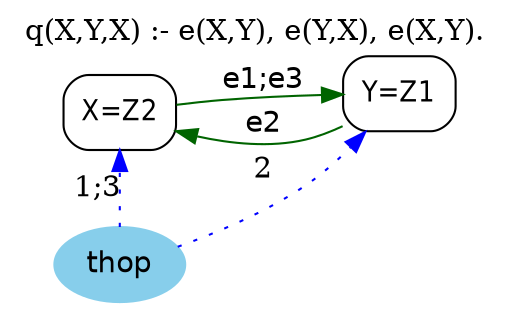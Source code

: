 strict digraph G {
	graph [bb="0,0,221,141",
		label="q(X,Y,X) :- e(X,Y), e(Y,X), e(X,Y).",
		labelloc=t,
		lheight=0.21,
		lp="110.5,129.5",
		lwidth=2.85,
		rankdir=LR
	];
	node [label="\N"];
	X	 [fontname="Helvetica-Narrow",
		height=0.5,
		label="X=Z2",
		pos="47.5,91",
		shape=box,
		style=rounded,
		width=0.75];
	Y	 [fontname="Helvetica-Narrow",
		height=0.5,
		label="Y=Z1",
		pos="175.1,100",
		shape=box,
		style=rounded,
		width=0.75];
	X -> Y	 [color=darkgreen,
		fontname=helvetica,
		label="e1;e3",
		lp="112.1,106.5",
		pos="e,148.06,99.614 74.56,94.908 80.954,95.714 87.757,96.475 94.097,97 108.4,98.183 124.17,98.9 137.96,99.334"];
	Y -> X	 [color=darkgreen,
		fontname=helvetica,
		label=e2,
		lp="112.1,85.5",
		pos="e,74.845,81.46 147.74,84.208 142.08,81.639 136.03,79.372 130.1,78 115.42,74.603 99.061,76.099 84.802,79.077"];
	thop	 [color=skyblue,
		fillcolor=skyblue,
		fontname=helvetica,
		height=0.5,
		pos="47.5,18",
		shape=oval,
		style="filled,rounded",
		width=0.79437];
	thop -> X	 [color=blue,
		constraint=false,
		label="1;3",
		lp="37,54.5",
		pos="e,47.5,72.91 47.5,36.045 47.5,44.117 47.5,53.824 47.5,62.818",
		style=dotted];
	thop -> Y	 [color=blue,
		constraint=false,
		label=2,
		lp="112.1,64.5",
		pos="e,158.71,81.853 72.472,27.322 89.467,34.244 112.06,44.609 130.1,57 137.52,62.101 144.89,68.441 151.44,74.671",
		style=dotted];
}
